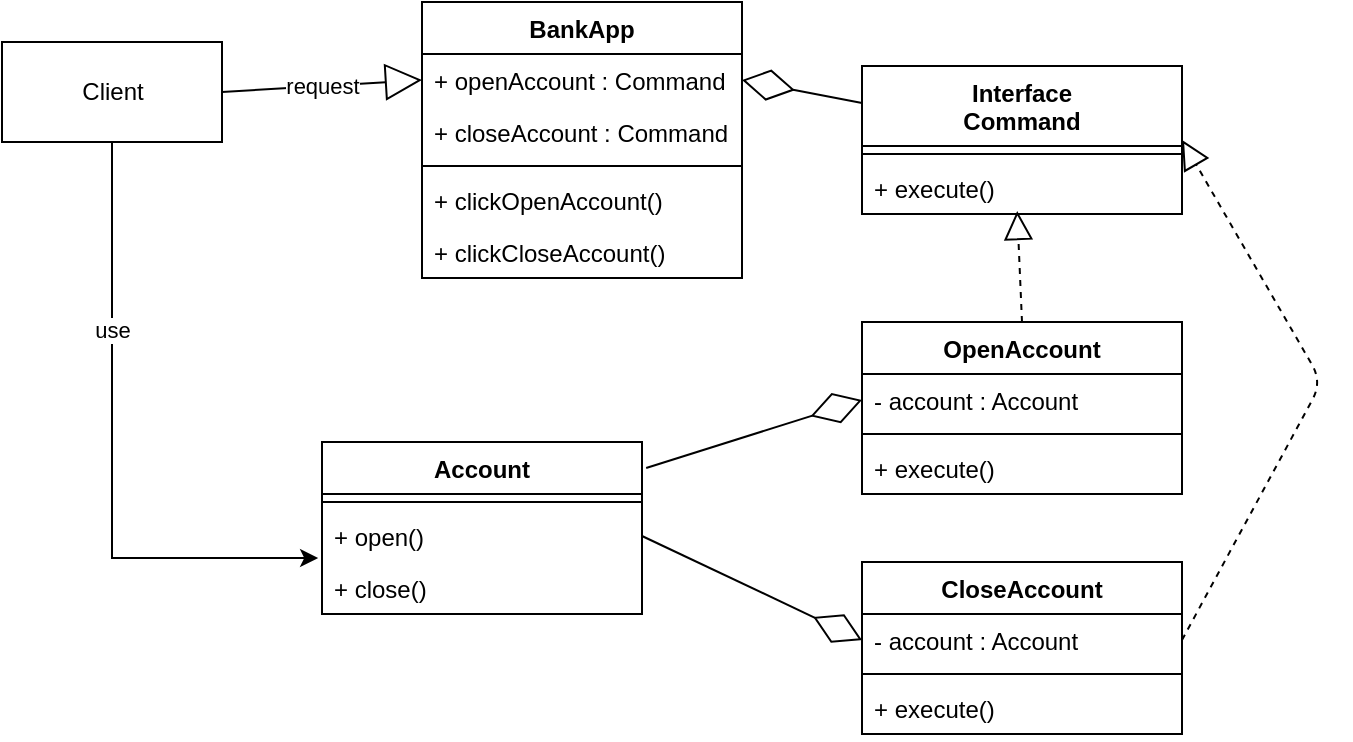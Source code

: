 <mxfile version="14.7.6" type="github" pages="5">
  <diagram id="HpEgFsTMyqhnVfXdDzb0" name="Page-1">
    <mxGraphModel dx="811" dy="519" grid="1" gridSize="10" guides="1" tooltips="1" connect="1" arrows="1" fold="1" page="1" pageScale="1" pageWidth="850" pageHeight="1100" math="0" shadow="0">
      <root>
        <mxCell id="0" />
        <mxCell id="1" parent="0" />
        <mxCell id="PViWA8mnWb8hBA_Y8T6U-7" style="edgeStyle=orthogonalEdgeStyle;rounded=0;orthogonalLoop=1;jettySize=auto;html=1;entryX=-0.012;entryY=-0.077;entryDx=0;entryDy=0;entryPerimeter=0;" edge="1" parent="1" source="6gmuXM2DZofe2Tq3Mkxu-1" target="6gmuXM2DZofe2Tq3Mkxu-45">
          <mxGeometry relative="1" as="geometry" />
        </mxCell>
        <mxCell id="PViWA8mnWb8hBA_Y8T6U-8" value="&lt;div&gt;use&lt;/div&gt;" style="edgeLabel;html=1;align=center;verticalAlign=middle;resizable=0;points=[];" vertex="1" connectable="0" parent="PViWA8mnWb8hBA_Y8T6U-7">
          <mxGeometry x="-0.396" relative="1" as="geometry">
            <mxPoint as="offset" />
          </mxGeometry>
        </mxCell>
        <mxCell id="6gmuXM2DZofe2Tq3Mkxu-1" value="&lt;div&gt;Client&lt;/div&gt;" style="html=1;" parent="1" vertex="1">
          <mxGeometry x="110" y="100" width="110" height="50" as="geometry" />
        </mxCell>
        <mxCell id="6gmuXM2DZofe2Tq3Mkxu-2" value="BankApp" style="swimlane;fontStyle=1;align=center;verticalAlign=top;childLayout=stackLayout;horizontal=1;startSize=26;horizontalStack=0;resizeParent=1;resizeParentMax=0;resizeLast=0;collapsible=1;marginBottom=0;" parent="1" vertex="1">
          <mxGeometry x="320" y="80" width="160" height="138" as="geometry" />
        </mxCell>
        <mxCell id="6gmuXM2DZofe2Tq3Mkxu-3" value="+ openAccount : Command" style="text;strokeColor=none;fillColor=none;align=left;verticalAlign=top;spacingLeft=4;spacingRight=4;overflow=hidden;rotatable=0;points=[[0,0.5],[1,0.5]];portConstraint=eastwest;" parent="6gmuXM2DZofe2Tq3Mkxu-2" vertex="1">
          <mxGeometry y="26" width="160" height="26" as="geometry" />
        </mxCell>
        <mxCell id="6gmuXM2DZofe2Tq3Mkxu-6" value="+ closeAccount : Command" style="text;strokeColor=none;fillColor=none;align=left;verticalAlign=top;spacingLeft=4;spacingRight=4;overflow=hidden;rotatable=0;points=[[0,0.5],[1,0.5]];portConstraint=eastwest;" parent="6gmuXM2DZofe2Tq3Mkxu-2" vertex="1">
          <mxGeometry y="52" width="160" height="26" as="geometry" />
        </mxCell>
        <mxCell id="6gmuXM2DZofe2Tq3Mkxu-4" value="" style="line;strokeWidth=1;fillColor=none;align=left;verticalAlign=middle;spacingTop=-1;spacingLeft=3;spacingRight=3;rotatable=0;labelPosition=right;points=[];portConstraint=eastwest;" parent="6gmuXM2DZofe2Tq3Mkxu-2" vertex="1">
          <mxGeometry y="78" width="160" height="8" as="geometry" />
        </mxCell>
        <mxCell id="6gmuXM2DZofe2Tq3Mkxu-5" value="+ clickOpenAccount()" style="text;strokeColor=none;fillColor=none;align=left;verticalAlign=top;spacingLeft=4;spacingRight=4;overflow=hidden;rotatable=0;points=[[0,0.5],[1,0.5]];portConstraint=eastwest;" parent="6gmuXM2DZofe2Tq3Mkxu-2" vertex="1">
          <mxGeometry y="86" width="160" height="26" as="geometry" />
        </mxCell>
        <mxCell id="6gmuXM2DZofe2Tq3Mkxu-7" value="+ clickCloseAccount()" style="text;strokeColor=none;fillColor=none;align=left;verticalAlign=top;spacingLeft=4;spacingRight=4;overflow=hidden;rotatable=0;points=[[0,0.5],[1,0.5]];portConstraint=eastwest;" parent="6gmuXM2DZofe2Tq3Mkxu-2" vertex="1">
          <mxGeometry y="112" width="160" height="26" as="geometry" />
        </mxCell>
        <mxCell id="6gmuXM2DZofe2Tq3Mkxu-15" value="Interface&#xa;Command&#xa;" style="swimlane;fontStyle=1;align=center;verticalAlign=top;childLayout=stackLayout;horizontal=1;startSize=40;horizontalStack=0;resizeParent=1;resizeParentMax=0;resizeLast=0;collapsible=1;marginBottom=0;" parent="1" vertex="1">
          <mxGeometry x="540" y="112" width="160" height="74" as="geometry" />
        </mxCell>
        <mxCell id="6gmuXM2DZofe2Tq3Mkxu-18" value="" style="line;strokeWidth=1;fillColor=none;align=left;verticalAlign=middle;spacingTop=-1;spacingLeft=3;spacingRight=3;rotatable=0;labelPosition=right;points=[];portConstraint=eastwest;" parent="6gmuXM2DZofe2Tq3Mkxu-15" vertex="1">
          <mxGeometry y="40" width="160" height="8" as="geometry" />
        </mxCell>
        <mxCell id="6gmuXM2DZofe2Tq3Mkxu-19" value="+ execute()" style="text;strokeColor=none;fillColor=none;align=left;verticalAlign=top;spacingLeft=4;spacingRight=4;overflow=hidden;rotatable=0;points=[[0,0.5],[1,0.5]];portConstraint=eastwest;" parent="6gmuXM2DZofe2Tq3Mkxu-15" vertex="1">
          <mxGeometry y="48" width="160" height="26" as="geometry" />
        </mxCell>
        <mxCell id="6gmuXM2DZofe2Tq3Mkxu-21" value="OpenAccount" style="swimlane;fontStyle=1;align=center;verticalAlign=top;childLayout=stackLayout;horizontal=1;startSize=26;horizontalStack=0;resizeParent=1;resizeParentMax=0;resizeLast=0;collapsible=1;marginBottom=0;" parent="1" vertex="1">
          <mxGeometry x="540" y="240" width="160" height="86" as="geometry" />
        </mxCell>
        <mxCell id="6gmuXM2DZofe2Tq3Mkxu-22" value="- account : Account" style="text;strokeColor=none;fillColor=none;align=left;verticalAlign=top;spacingLeft=4;spacingRight=4;overflow=hidden;rotatable=0;points=[[0,0.5],[1,0.5]];portConstraint=eastwest;" parent="6gmuXM2DZofe2Tq3Mkxu-21" vertex="1">
          <mxGeometry y="26" width="160" height="26" as="geometry" />
        </mxCell>
        <mxCell id="6gmuXM2DZofe2Tq3Mkxu-24" value="" style="line;strokeWidth=1;fillColor=none;align=left;verticalAlign=middle;spacingTop=-1;spacingLeft=3;spacingRight=3;rotatable=0;labelPosition=right;points=[];portConstraint=eastwest;" parent="6gmuXM2DZofe2Tq3Mkxu-21" vertex="1">
          <mxGeometry y="52" width="160" height="8" as="geometry" />
        </mxCell>
        <mxCell id="6gmuXM2DZofe2Tq3Mkxu-26" value="+ execute()" style="text;strokeColor=none;fillColor=none;align=left;verticalAlign=top;spacingLeft=4;spacingRight=4;overflow=hidden;rotatable=0;points=[[0,0.5],[1,0.5]];portConstraint=eastwest;" parent="6gmuXM2DZofe2Tq3Mkxu-21" vertex="1">
          <mxGeometry y="60" width="160" height="26" as="geometry" />
        </mxCell>
        <mxCell id="6gmuXM2DZofe2Tq3Mkxu-33" value="CloseAccount" style="swimlane;fontStyle=1;align=center;verticalAlign=top;childLayout=stackLayout;horizontal=1;startSize=26;horizontalStack=0;resizeParent=1;resizeParentMax=0;resizeLast=0;collapsible=1;marginBottom=0;" parent="1" vertex="1">
          <mxGeometry x="540" y="360" width="160" height="86" as="geometry" />
        </mxCell>
        <mxCell id="6gmuXM2DZofe2Tq3Mkxu-34" value="- account : Account" style="text;strokeColor=none;fillColor=none;align=left;verticalAlign=top;spacingLeft=4;spacingRight=4;overflow=hidden;rotatable=0;points=[[0,0.5],[1,0.5]];portConstraint=eastwest;" parent="6gmuXM2DZofe2Tq3Mkxu-33" vertex="1">
          <mxGeometry y="26" width="160" height="26" as="geometry" />
        </mxCell>
        <mxCell id="6gmuXM2DZofe2Tq3Mkxu-35" value="" style="line;strokeWidth=1;fillColor=none;align=left;verticalAlign=middle;spacingTop=-1;spacingLeft=3;spacingRight=3;rotatable=0;labelPosition=right;points=[];portConstraint=eastwest;" parent="6gmuXM2DZofe2Tq3Mkxu-33" vertex="1">
          <mxGeometry y="52" width="160" height="8" as="geometry" />
        </mxCell>
        <mxCell id="6gmuXM2DZofe2Tq3Mkxu-36" value="+ execute()" style="text;strokeColor=none;fillColor=none;align=left;verticalAlign=top;spacingLeft=4;spacingRight=4;overflow=hidden;rotatable=0;points=[[0,0.5],[1,0.5]];portConstraint=eastwest;" parent="6gmuXM2DZofe2Tq3Mkxu-33" vertex="1">
          <mxGeometry y="60" width="160" height="26" as="geometry" />
        </mxCell>
        <mxCell id="6gmuXM2DZofe2Tq3Mkxu-41" value="Account" style="swimlane;fontStyle=1;align=center;verticalAlign=top;childLayout=stackLayout;horizontal=1;startSize=26;horizontalStack=0;resizeParent=1;resizeParentMax=0;resizeLast=0;collapsible=1;marginBottom=0;" parent="1" vertex="1">
          <mxGeometry x="270" y="300" width="160" height="86" as="geometry" />
        </mxCell>
        <mxCell id="6gmuXM2DZofe2Tq3Mkxu-43" value="" style="line;strokeWidth=1;fillColor=none;align=left;verticalAlign=middle;spacingTop=-1;spacingLeft=3;spacingRight=3;rotatable=0;labelPosition=right;points=[];portConstraint=eastwest;" parent="6gmuXM2DZofe2Tq3Mkxu-41" vertex="1">
          <mxGeometry y="26" width="160" height="8" as="geometry" />
        </mxCell>
        <mxCell id="6gmuXM2DZofe2Tq3Mkxu-44" value="+ open()" style="text;strokeColor=none;fillColor=none;align=left;verticalAlign=top;spacingLeft=4;spacingRight=4;overflow=hidden;rotatable=0;points=[[0,0.5],[1,0.5]];portConstraint=eastwest;" parent="6gmuXM2DZofe2Tq3Mkxu-41" vertex="1">
          <mxGeometry y="34" width="160" height="26" as="geometry" />
        </mxCell>
        <mxCell id="6gmuXM2DZofe2Tq3Mkxu-45" value="+ close()" style="text;strokeColor=none;fillColor=none;align=left;verticalAlign=top;spacingLeft=4;spacingRight=4;overflow=hidden;rotatable=0;points=[[0,0.5],[1,0.5]];portConstraint=eastwest;" parent="6gmuXM2DZofe2Tq3Mkxu-41" vertex="1">
          <mxGeometry y="60" width="160" height="26" as="geometry" />
        </mxCell>
        <mxCell id="6gmuXM2DZofe2Tq3Mkxu-47" value="request" style="endArrow=block;endSize=16;endFill=0;html=1;exitX=1;exitY=0.5;exitDx=0;exitDy=0;entryX=0;entryY=0.5;entryDx=0;entryDy=0;" parent="1" source="6gmuXM2DZofe2Tq3Mkxu-1" target="6gmuXM2DZofe2Tq3Mkxu-3" edge="1">
          <mxGeometry width="160" relative="1" as="geometry">
            <mxPoint x="120" y="280" as="sourcePoint" />
            <mxPoint x="280" y="280" as="targetPoint" />
          </mxGeometry>
        </mxCell>
        <mxCell id="NdUVByaVjq_F1dm_tyJe-9" value="" style="endArrow=block;dashed=1;endFill=0;endSize=12;html=1;exitX=1;exitY=0.5;exitDx=0;exitDy=0;entryX=1;entryY=0.5;entryDx=0;entryDy=0;" parent="1" source="6gmuXM2DZofe2Tq3Mkxu-34" target="6gmuXM2DZofe2Tq3Mkxu-15" edge="1">
          <mxGeometry width="160" relative="1" as="geometry">
            <mxPoint x="740" y="400" as="sourcePoint" />
            <mxPoint x="900" y="400" as="targetPoint" />
            <Array as="points">
              <mxPoint x="770" y="270" />
            </Array>
          </mxGeometry>
        </mxCell>
        <mxCell id="NdUVByaVjq_F1dm_tyJe-10" value="" style="endArrow=block;dashed=1;endFill=0;endSize=12;html=1;exitX=0.5;exitY=0;exitDx=0;exitDy=0;entryX=0.485;entryY=0.942;entryDx=0;entryDy=0;entryPerimeter=0;" parent="1" source="6gmuXM2DZofe2Tq3Mkxu-21" target="6gmuXM2DZofe2Tq3Mkxu-19" edge="1">
          <mxGeometry width="160" relative="1" as="geometry">
            <mxPoint x="710" y="409" as="sourcePoint" />
            <mxPoint x="710" y="159" as="targetPoint" />
            <Array as="points" />
          </mxGeometry>
        </mxCell>
        <mxCell id="PViWA8mnWb8hBA_Y8T6U-4" value="" style="endArrow=diamondThin;endFill=0;endSize=24;html=1;entryX=1;entryY=0.5;entryDx=0;entryDy=0;exitX=0;exitY=0.25;exitDx=0;exitDy=0;" edge="1" parent="1" source="6gmuXM2DZofe2Tq3Mkxu-15" target="6gmuXM2DZofe2Tq3Mkxu-3">
          <mxGeometry width="160" relative="1" as="geometry">
            <mxPoint x="310" y="420" as="sourcePoint" />
            <mxPoint x="470" y="420" as="targetPoint" />
          </mxGeometry>
        </mxCell>
        <mxCell id="PViWA8mnWb8hBA_Y8T6U-5" value="" style="endArrow=diamondThin;endFill=0;endSize=24;html=1;exitX=1.013;exitY=0.151;exitDx=0;exitDy=0;entryX=0;entryY=0.5;entryDx=0;entryDy=0;exitPerimeter=0;" edge="1" parent="1" source="6gmuXM2DZofe2Tq3Mkxu-41" target="6gmuXM2DZofe2Tq3Mkxu-22">
          <mxGeometry width="160" relative="1" as="geometry">
            <mxPoint x="550" y="140.5" as="sourcePoint" />
            <mxPoint x="500" y="300" as="targetPoint" />
          </mxGeometry>
        </mxCell>
        <mxCell id="PViWA8mnWb8hBA_Y8T6U-6" value="" style="endArrow=diamondThin;endFill=0;endSize=24;html=1;exitX=1;exitY=0.5;exitDx=0;exitDy=0;entryX=0;entryY=0.5;entryDx=0;entryDy=0;" edge="1" parent="1" source="6gmuXM2DZofe2Tq3Mkxu-44" target="6gmuXM2DZofe2Tq3Mkxu-34">
          <mxGeometry width="160" relative="1" as="geometry">
            <mxPoint x="442.08" y="322.986" as="sourcePoint" />
            <mxPoint x="550" y="289" as="targetPoint" />
          </mxGeometry>
        </mxCell>
      </root>
    </mxGraphModel>
  </diagram>
  <diagram id="NbmiAuKoUXMs93LuvM6E" name="Page-2">
    <mxGraphModel dx="811" dy="519" grid="1" gridSize="10" guides="1" tooltips="1" connect="1" arrows="1" fold="1" page="1" pageScale="1" pageWidth="850" pageHeight="1100" math="0" shadow="0">
      <root>
        <mxCell id="9bOEv4GUgOX3L0dIz2D1-0" />
        <mxCell id="9bOEv4GUgOX3L0dIz2D1-1" parent="9bOEv4GUgOX3L0dIz2D1-0" />
        <mxCell id="C0SN9-rB345d4bCh59Yj-30" style="edgeStyle=orthogonalEdgeStyle;rounded=0;orthogonalLoop=1;jettySize=auto;html=1;entryX=0;entryY=0.5;entryDx=0;entryDy=0;" edge="1" parent="9bOEv4GUgOX3L0dIz2D1-1" source="C0SN9-rB345d4bCh59Yj-2" target="C0SN9-rB345d4bCh59Yj-22">
          <mxGeometry relative="1" as="geometry" />
        </mxCell>
        <mxCell id="C0SN9-rB345d4bCh59Yj-2" value="&lt;div&gt;Client&lt;/div&gt;" style="html=1;" vertex="1" parent="9bOEv4GUgOX3L0dIz2D1-1">
          <mxGeometry x="100" y="72" width="110" height="50" as="geometry" />
        </mxCell>
        <mxCell id="C0SN9-rB345d4bCh59Yj-3" value="Invoker" style="swimlane;fontStyle=1;align=center;verticalAlign=top;childLayout=stackLayout;horizontal=1;startSize=26;horizontalStack=0;resizeParent=1;resizeParentMax=0;resizeLast=0;collapsible=1;marginBottom=0;" vertex="1" parent="9bOEv4GUgOX3L0dIz2D1-1">
          <mxGeometry x="320" y="100" width="160" height="34" as="geometry" />
        </mxCell>
        <mxCell id="C0SN9-rB345d4bCh59Yj-6" value="" style="line;strokeWidth=1;fillColor=none;align=left;verticalAlign=middle;spacingTop=-1;spacingLeft=3;spacingRight=3;rotatable=0;labelPosition=right;points=[];portConstraint=eastwest;" vertex="1" parent="C0SN9-rB345d4bCh59Yj-3">
          <mxGeometry y="26" width="160" height="8" as="geometry" />
        </mxCell>
        <mxCell id="C0SN9-rB345d4bCh59Yj-9" value="Interface&#xa;Command&#xa;" style="swimlane;fontStyle=1;align=center;verticalAlign=top;childLayout=stackLayout;horizontal=1;startSize=40;horizontalStack=0;resizeParent=1;resizeParentMax=0;resizeLast=0;collapsible=1;marginBottom=0;" vertex="1" parent="9bOEv4GUgOX3L0dIz2D1-1">
          <mxGeometry x="540" y="112" width="160" height="74" as="geometry" />
        </mxCell>
        <mxCell id="C0SN9-rB345d4bCh59Yj-10" value="" style="line;strokeWidth=1;fillColor=none;align=left;verticalAlign=middle;spacingTop=-1;spacingLeft=3;spacingRight=3;rotatable=0;labelPosition=right;points=[];portConstraint=eastwest;" vertex="1" parent="C0SN9-rB345d4bCh59Yj-9">
          <mxGeometry y="40" width="160" height="8" as="geometry" />
        </mxCell>
        <mxCell id="C0SN9-rB345d4bCh59Yj-11" value="+ execute()" style="text;strokeColor=none;fillColor=none;align=left;verticalAlign=top;spacingLeft=4;spacingRight=4;overflow=hidden;rotatable=0;points=[[0,0.5],[1,0.5]];portConstraint=eastwest;" vertex="1" parent="C0SN9-rB345d4bCh59Yj-9">
          <mxGeometry y="48" width="160" height="26" as="geometry" />
        </mxCell>
        <mxCell id="C0SN9-rB345d4bCh59Yj-12" value="ConcreteCommand" style="swimlane;fontStyle=1;align=center;verticalAlign=top;childLayout=stackLayout;horizontal=1;startSize=26;horizontalStack=0;resizeParent=1;resizeParentMax=0;resizeLast=0;collapsible=1;marginBottom=0;" vertex="1" parent="9bOEv4GUgOX3L0dIz2D1-1">
          <mxGeometry x="540" y="240" width="160" height="86" as="geometry" />
        </mxCell>
        <mxCell id="C0SN9-rB345d4bCh59Yj-13" value="- account : Account" style="text;strokeColor=none;fillColor=none;align=left;verticalAlign=top;spacingLeft=4;spacingRight=4;overflow=hidden;rotatable=0;points=[[0,0.5],[1,0.5]];portConstraint=eastwest;" vertex="1" parent="C0SN9-rB345d4bCh59Yj-12">
          <mxGeometry y="26" width="160" height="26" as="geometry" />
        </mxCell>
        <mxCell id="C0SN9-rB345d4bCh59Yj-14" value="" style="line;strokeWidth=1;fillColor=none;align=left;verticalAlign=middle;spacingTop=-1;spacingLeft=3;spacingRight=3;rotatable=0;labelPosition=right;points=[];portConstraint=eastwest;" vertex="1" parent="C0SN9-rB345d4bCh59Yj-12">
          <mxGeometry y="52" width="160" height="8" as="geometry" />
        </mxCell>
        <mxCell id="C0SN9-rB345d4bCh59Yj-15" value="+ execute()" style="text;strokeColor=none;fillColor=none;align=left;verticalAlign=top;spacingLeft=4;spacingRight=4;overflow=hidden;rotatable=0;points=[[0,0.5],[1,0.5]];portConstraint=eastwest;" vertex="1" parent="C0SN9-rB345d4bCh59Yj-12">
          <mxGeometry y="60" width="160" height="26" as="geometry" />
        </mxCell>
        <mxCell id="C0SN9-rB345d4bCh59Yj-20" value="Reciever" style="swimlane;fontStyle=1;align=center;verticalAlign=top;childLayout=stackLayout;horizontal=1;startSize=26;horizontalStack=0;resizeParent=1;resizeParentMax=0;resizeLast=0;collapsible=1;marginBottom=0;" vertex="1" parent="9bOEv4GUgOX3L0dIz2D1-1">
          <mxGeometry x="265" y="240" width="160" height="60" as="geometry" />
        </mxCell>
        <mxCell id="C0SN9-rB345d4bCh59Yj-21" value="" style="line;strokeWidth=1;fillColor=none;align=left;verticalAlign=middle;spacingTop=-1;spacingLeft=3;spacingRight=3;rotatable=0;labelPosition=right;points=[];portConstraint=eastwest;" vertex="1" parent="C0SN9-rB345d4bCh59Yj-20">
          <mxGeometry y="26" width="160" height="8" as="geometry" />
        </mxCell>
        <mxCell id="C0SN9-rB345d4bCh59Yj-22" value="+ action()" style="text;strokeColor=none;fillColor=none;align=left;verticalAlign=top;spacingLeft=4;spacingRight=4;overflow=hidden;rotatable=0;points=[[0,0.5],[1,0.5]];portConstraint=eastwest;" vertex="1" parent="C0SN9-rB345d4bCh59Yj-20">
          <mxGeometry y="34" width="160" height="26" as="geometry" />
        </mxCell>
        <mxCell id="C0SN9-rB345d4bCh59Yj-24" value="request" style="endArrow=block;endSize=16;endFill=0;html=1;exitX=1;exitY=0.5;exitDx=0;exitDy=0;entryX=0;entryY=0.5;entryDx=0;entryDy=0;" edge="1" parent="9bOEv4GUgOX3L0dIz2D1-1" source="C0SN9-rB345d4bCh59Yj-2">
          <mxGeometry width="160" relative="1" as="geometry">
            <mxPoint x="120" y="280" as="sourcePoint" />
            <mxPoint x="320" y="119" as="targetPoint" />
          </mxGeometry>
        </mxCell>
        <mxCell id="C0SN9-rB345d4bCh59Yj-26" value="" style="endArrow=block;dashed=1;endFill=0;endSize=12;html=1;exitX=0.5;exitY=0;exitDx=0;exitDy=0;entryX=0.485;entryY=0.942;entryDx=0;entryDy=0;entryPerimeter=0;" edge="1" parent="9bOEv4GUgOX3L0dIz2D1-1" source="C0SN9-rB345d4bCh59Yj-12" target="C0SN9-rB345d4bCh59Yj-11">
          <mxGeometry width="160" relative="1" as="geometry">
            <mxPoint x="710" y="409" as="sourcePoint" />
            <mxPoint x="710" y="159" as="targetPoint" />
            <Array as="points" />
          </mxGeometry>
        </mxCell>
        <mxCell id="C0SN9-rB345d4bCh59Yj-27" value="" style="endArrow=diamondThin;endFill=0;endSize=24;html=1;entryX=1;entryY=0.5;entryDx=0;entryDy=0;exitX=0;exitY=0.25;exitDx=0;exitDy=0;" edge="1" parent="9bOEv4GUgOX3L0dIz2D1-1" source="C0SN9-rB345d4bCh59Yj-9">
          <mxGeometry width="160" relative="1" as="geometry">
            <mxPoint x="310" y="420" as="sourcePoint" />
            <mxPoint x="480" y="119" as="targetPoint" />
          </mxGeometry>
        </mxCell>
        <mxCell id="C0SN9-rB345d4bCh59Yj-28" value="" style="endArrow=diamondThin;endFill=0;endSize=24;html=1;exitX=1.013;exitY=0.151;exitDx=0;exitDy=0;entryX=0;entryY=0.5;entryDx=0;entryDy=0;exitPerimeter=0;" edge="1" parent="9bOEv4GUgOX3L0dIz2D1-1" source="C0SN9-rB345d4bCh59Yj-20" target="C0SN9-rB345d4bCh59Yj-13">
          <mxGeometry width="160" relative="1" as="geometry">
            <mxPoint x="550" y="140.5" as="sourcePoint" />
            <mxPoint x="500" y="300" as="targetPoint" />
          </mxGeometry>
        </mxCell>
      </root>
    </mxGraphModel>
  </diagram>
  <diagram id="z_IuXuudXsWZ-H2fjLBV" name="Page-3">
    <mxGraphModel dx="954" dy="611" grid="1" gridSize="10" guides="1" tooltips="1" connect="1" arrows="1" fold="1" page="1" pageScale="1" pageWidth="850" pageHeight="1100" math="0" shadow="0">
      <root>
        <mxCell id="ZwnsPuXaBcAFh8bBfmlN-0" />
        <mxCell id="ZwnsPuXaBcAFh8bBfmlN-1" parent="ZwnsPuXaBcAFh8bBfmlN-0" />
        <mxCell id="ZwnsPuXaBcAFh8bBfmlN-2" value="" style="verticalLabelPosition=bottom;verticalAlign=top;html=1;shape=mxgraph.basic.rect;fillColor2=none;strokeWidth=1;size=20;indent=5;" vertex="1" parent="ZwnsPuXaBcAFh8bBfmlN-1">
          <mxGeometry x="60" y="90" width="290" height="250" as="geometry" />
        </mxCell>
        <mxCell id="ZwnsPuXaBcAFh8bBfmlN-3" value="GUI" style="text;html=1;strokeColor=none;fillColor=none;align=center;verticalAlign=middle;whiteSpace=wrap;rounded=0;" vertex="1" parent="ZwnsPuXaBcAFh8bBfmlN-1">
          <mxGeometry x="180" y="110" width="40" height="20" as="geometry" />
        </mxCell>
        <mxCell id="ZwnsPuXaBcAFh8bBfmlN-5" value="" style="strokeWidth=2;html=1;shape=mxgraph.flowchart.database;whiteSpace=wrap;" vertex="1" parent="ZwnsPuXaBcAFh8bBfmlN-1">
          <mxGeometry x="610" y="140" width="140" height="180" as="geometry" />
        </mxCell>
        <mxCell id="ZwnsPuXaBcAFh8bBfmlN-6" value="Logic" style="text;html=1;strokeColor=none;fillColor=none;align=center;verticalAlign=middle;whiteSpace=wrap;rounded=0;" vertex="1" parent="ZwnsPuXaBcAFh8bBfmlN-1">
          <mxGeometry x="650" y="90" width="40" height="20" as="geometry" />
        </mxCell>
        <mxCell id="ZwnsPuXaBcAFh8bBfmlN-13" style="edgeStyle=orthogonalEdgeStyle;rounded=0;orthogonalLoop=1;jettySize=auto;html=1;entryX=0;entryY=0.15;entryDx=0;entryDy=0;entryPerimeter=0;" edge="1" parent="ZwnsPuXaBcAFh8bBfmlN-1" source="ZwnsPuXaBcAFh8bBfmlN-8" target="ZwnsPuXaBcAFh8bBfmlN-5">
          <mxGeometry relative="1" as="geometry" />
        </mxCell>
        <mxCell id="ZwnsPuXaBcAFh8bBfmlN-8" value="Shortcut" style="html=1;" vertex="1" parent="ZwnsPuXaBcAFh8bBfmlN-1">
          <mxGeometry x="145" y="150" width="110" height="50" as="geometry" />
        </mxCell>
        <mxCell id="ZwnsPuXaBcAFh8bBfmlN-12" style="edgeStyle=orthogonalEdgeStyle;rounded=0;orthogonalLoop=1;jettySize=auto;html=1;" edge="1" parent="ZwnsPuXaBcAFh8bBfmlN-1" source="ZwnsPuXaBcAFh8bBfmlN-9" target="ZwnsPuXaBcAFh8bBfmlN-5">
          <mxGeometry relative="1" as="geometry" />
        </mxCell>
        <mxCell id="ZwnsPuXaBcAFh8bBfmlN-9" value="MenuItem" style="html=1;" vertex="1" parent="ZwnsPuXaBcAFh8bBfmlN-1">
          <mxGeometry x="145" y="205" width="110" height="50" as="geometry" />
        </mxCell>
        <mxCell id="ZwnsPuXaBcAFh8bBfmlN-11" style="edgeStyle=orthogonalEdgeStyle;rounded=0;orthogonalLoop=1;jettySize=auto;html=1;entryX=0;entryY=0.85;entryDx=0;entryDy=0;entryPerimeter=0;" edge="1" parent="ZwnsPuXaBcAFh8bBfmlN-1" source="ZwnsPuXaBcAFh8bBfmlN-10" target="ZwnsPuXaBcAFh8bBfmlN-5">
          <mxGeometry relative="1" as="geometry" />
        </mxCell>
        <mxCell id="ZwnsPuXaBcAFh8bBfmlN-10" value="Button" style="html=1;" vertex="1" parent="ZwnsPuXaBcAFh8bBfmlN-1">
          <mxGeometry x="145" y="260" width="110" height="50" as="geometry" />
        </mxCell>
      </root>
    </mxGraphModel>
  </diagram>
  <diagram id="UpJ5h_oCiGnPRuDaTwsp" name="Page-4">
    <mxGraphModel dx="811" dy="519" grid="1" gridSize="10" guides="1" tooltips="1" connect="1" arrows="1" fold="1" page="1" pageScale="1" pageWidth="850" pageHeight="1100" math="0" shadow="0">
      <root>
        <mxCell id="kMe4ueQysIJasnNNAoyh-0" />
        <mxCell id="kMe4ueQysIJasnNNAoyh-1" parent="kMe4ueQysIJasnNNAoyh-0" />
        <mxCell id="hO0EZgwlIDpCW4_qR59W-0" value="" style="verticalLabelPosition=bottom;verticalAlign=top;html=1;shape=mxgraph.basic.rect;fillColor2=none;strokeWidth=1;size=20;indent=5;" vertex="1" parent="kMe4ueQysIJasnNNAoyh-1">
          <mxGeometry x="60" y="90" width="290" height="250" as="geometry" />
        </mxCell>
        <mxCell id="hO0EZgwlIDpCW4_qR59W-1" value="GUI" style="text;html=1;strokeColor=none;fillColor=none;align=center;verticalAlign=middle;whiteSpace=wrap;rounded=0;" vertex="1" parent="kMe4ueQysIJasnNNAoyh-1">
          <mxGeometry x="180" y="110" width="40" height="20" as="geometry" />
        </mxCell>
        <mxCell id="hO0EZgwlIDpCW4_qR59W-2" value="" style="strokeWidth=2;html=1;shape=mxgraph.flowchart.database;whiteSpace=wrap;" vertex="1" parent="kMe4ueQysIJasnNNAoyh-1">
          <mxGeometry x="610" y="140" width="140" height="180" as="geometry" />
        </mxCell>
        <mxCell id="hO0EZgwlIDpCW4_qR59W-3" value="Logic" style="text;html=1;strokeColor=none;fillColor=none;align=center;verticalAlign=middle;whiteSpace=wrap;rounded=0;" vertex="1" parent="kMe4ueQysIJasnNNAoyh-1">
          <mxGeometry x="650" y="90" width="40" height="20" as="geometry" />
        </mxCell>
        <mxCell id="hO0EZgwlIDpCW4_qR59W-11" style="edgeStyle=orthogonalEdgeStyle;rounded=0;orthogonalLoop=1;jettySize=auto;html=1;entryX=0.5;entryY=0;entryDx=0;entryDy=0;" edge="1" parent="kMe4ueQysIJasnNNAoyh-1" source="hO0EZgwlIDpCW4_qR59W-5" target="hO0EZgwlIDpCW4_qR59W-10">
          <mxGeometry relative="1" as="geometry" />
        </mxCell>
        <mxCell id="hO0EZgwlIDpCW4_qR59W-5" value="Shortcut" style="html=1;" vertex="1" parent="kMe4ueQysIJasnNNAoyh-1">
          <mxGeometry x="145" y="150" width="110" height="50" as="geometry" />
        </mxCell>
        <mxCell id="hO0EZgwlIDpCW4_qR59W-12" style="edgeStyle=orthogonalEdgeStyle;rounded=0;orthogonalLoop=1;jettySize=auto;html=1;" edge="1" parent="kMe4ueQysIJasnNNAoyh-1" source="hO0EZgwlIDpCW4_qR59W-7" target="hO0EZgwlIDpCW4_qR59W-10">
          <mxGeometry relative="1" as="geometry" />
        </mxCell>
        <mxCell id="hO0EZgwlIDpCW4_qR59W-7" value="MenuItem" style="html=1;" vertex="1" parent="kMe4ueQysIJasnNNAoyh-1">
          <mxGeometry x="145" y="205" width="110" height="50" as="geometry" />
        </mxCell>
        <mxCell id="hO0EZgwlIDpCW4_qR59W-13" style="edgeStyle=orthogonalEdgeStyle;rounded=0;orthogonalLoop=1;jettySize=auto;html=1;" edge="1" parent="kMe4ueQysIJasnNNAoyh-1" source="hO0EZgwlIDpCW4_qR59W-9" target="hO0EZgwlIDpCW4_qR59W-10">
          <mxGeometry relative="1" as="geometry" />
        </mxCell>
        <mxCell id="hO0EZgwlIDpCW4_qR59W-9" value="Button" style="html=1;" vertex="1" parent="kMe4ueQysIJasnNNAoyh-1">
          <mxGeometry x="145" y="260" width="110" height="50" as="geometry" />
        </mxCell>
        <mxCell id="hO0EZgwlIDpCW4_qR59W-14" style="edgeStyle=orthogonalEdgeStyle;rounded=0;orthogonalLoop=1;jettySize=auto;html=1;" edge="1" parent="kMe4ueQysIJasnNNAoyh-1" source="hO0EZgwlIDpCW4_qR59W-10" target="hO0EZgwlIDpCW4_qR59W-2">
          <mxGeometry relative="1" as="geometry" />
        </mxCell>
        <mxCell id="hO0EZgwlIDpCW4_qR59W-10" value="Save&lt;br&gt;Command" style="html=1;" vertex="1" parent="kMe4ueQysIJasnNNAoyh-1">
          <mxGeometry x="390" y="190" width="110" height="50" as="geometry" />
        </mxCell>
        <mxCell id="hO0EZgwlIDpCW4_qR59W-16" value="" style="endArrow=classic;html=1;exitX=1;exitY=1;exitDx=0;exitDy=0;entryX=0;entryY=0.85;entryDx=0;entryDy=0;entryPerimeter=0;" edge="1" parent="kMe4ueQysIJasnNNAoyh-1" source="hO0EZgwlIDpCW4_qR59W-10" target="hO0EZgwlIDpCW4_qR59W-2">
          <mxGeometry width="50" height="50" relative="1" as="geometry">
            <mxPoint x="510" y="340" as="sourcePoint" />
            <mxPoint x="560" y="290" as="targetPoint" />
          </mxGeometry>
        </mxCell>
        <mxCell id="hO0EZgwlIDpCW4_qR59W-17" value="" style="endArrow=classic;html=1;exitX=1;exitY=0;exitDx=0;exitDy=0;entryX=0;entryY=0.15;entryDx=0;entryDy=0;entryPerimeter=0;" edge="1" parent="kMe4ueQysIJasnNNAoyh-1" source="hO0EZgwlIDpCW4_qR59W-10" target="hO0EZgwlIDpCW4_qR59W-2">
          <mxGeometry width="50" height="50" relative="1" as="geometry">
            <mxPoint x="500" y="152" as="sourcePoint" />
            <mxPoint x="610" y="205" as="targetPoint" />
          </mxGeometry>
        </mxCell>
      </root>
    </mxGraphModel>
  </diagram>
  <diagram id="vSQjGFzM9mcNi6aK_rvg" name="Page-5">
    <mxGraphModel dx="811" dy="519" grid="1" gridSize="10" guides="1" tooltips="1" connect="1" arrows="1" fold="1" page="1" pageScale="1" pageWidth="850" pageHeight="1100" math="0" shadow="0">
      <root>
        <mxCell id="c2OtzWuSk_ltF1X5ROY5-0" />
        <mxCell id="c2OtzWuSk_ltF1X5ROY5-1" parent="c2OtzWuSk_ltF1X5ROY5-0" />
        <mxCell id="c2OtzWuSk_ltF1X5ROY5-2" value="Button" style="html=1;" vertex="1" parent="c2OtzWuSk_ltF1X5ROY5-1">
          <mxGeometry x="350" y="100" width="110" height="50" as="geometry" />
        </mxCell>
        <mxCell id="c2OtzWuSk_ltF1X5ROY5-3" value="OKButton" style="html=1;" vertex="1" parent="c2OtzWuSk_ltF1X5ROY5-1">
          <mxGeometry x="180" y="230" width="110" height="50" as="geometry" />
        </mxCell>
        <mxCell id="c2OtzWuSk_ltF1X5ROY5-4" value="SaveButton" style="html=1;" vertex="1" parent="c2OtzWuSk_ltF1X5ROY5-1">
          <mxGeometry x="180" y="320" width="110" height="50" as="geometry" />
        </mxCell>
        <mxCell id="c2OtzWuSk_ltF1X5ROY5-5" value="CancelButton" style="html=1;" vertex="1" parent="c2OtzWuSk_ltF1X5ROY5-1">
          <mxGeometry x="360" y="230" width="110" height="50" as="geometry" />
        </mxCell>
        <mxCell id="c2OtzWuSk_ltF1X5ROY5-6" value="OpenButton" style="html=1;" vertex="1" parent="c2OtzWuSk_ltF1X5ROY5-1">
          <mxGeometry x="360" y="320" width="110" height="50" as="geometry" />
        </mxCell>
        <mxCell id="c2OtzWuSk_ltF1X5ROY5-7" value="ApplyButton" style="html=1;" vertex="1" parent="c2OtzWuSk_ltF1X5ROY5-1">
          <mxGeometry x="510" y="230" width="110" height="50" as="geometry" />
        </mxCell>
        <mxCell id="c2OtzWuSk_ltF1X5ROY5-8" value="PrintButton" style="html=1;" vertex="1" parent="c2OtzWuSk_ltF1X5ROY5-1">
          <mxGeometry x="510" y="320" width="110" height="50" as="geometry" />
        </mxCell>
        <mxCell id="c2OtzWuSk_ltF1X5ROY5-9" value="Extends" style="endArrow=block;endSize=16;endFill=0;html=1;entryX=0;entryY=0.5;entryDx=0;entryDy=0;exitX=0.5;exitY=0;exitDx=0;exitDy=0;" edge="1" parent="c2OtzWuSk_ltF1X5ROY5-1" source="c2OtzWuSk_ltF1X5ROY5-3" target="c2OtzWuSk_ltF1X5ROY5-2">
          <mxGeometry width="160" relative="1" as="geometry">
            <mxPoint x="100" y="180" as="sourcePoint" />
            <mxPoint x="260" y="180" as="targetPoint" />
          </mxGeometry>
        </mxCell>
        <mxCell id="c2OtzWuSk_ltF1X5ROY5-11" value="Extends" style="endArrow=block;endSize=16;endFill=0;html=1;entryX=0.5;entryY=1;entryDx=0;entryDy=0;exitX=0.5;exitY=0;exitDx=0;exitDy=0;" edge="1" parent="c2OtzWuSk_ltF1X5ROY5-1" source="c2OtzWuSk_ltF1X5ROY5-5" target="c2OtzWuSk_ltF1X5ROY5-2">
          <mxGeometry width="160" relative="1" as="geometry">
            <mxPoint x="245" y="240" as="sourcePoint" />
            <mxPoint x="360" y="135" as="targetPoint" />
          </mxGeometry>
        </mxCell>
        <mxCell id="c2OtzWuSk_ltF1X5ROY5-12" value="Extends" style="endArrow=block;endSize=16;endFill=0;html=1;entryX=1;entryY=0.5;entryDx=0;entryDy=0;exitX=0.75;exitY=0;exitDx=0;exitDy=0;" edge="1" parent="c2OtzWuSk_ltF1X5ROY5-1" source="c2OtzWuSk_ltF1X5ROY5-7" target="c2OtzWuSk_ltF1X5ROY5-2">
          <mxGeometry width="160" relative="1" as="geometry">
            <mxPoint x="530" y="210" as="sourcePoint" />
            <mxPoint x="520" y="130" as="targetPoint" />
          </mxGeometry>
        </mxCell>
        <mxCell id="c2OtzWuSk_ltF1X5ROY5-13" value="Extends" style="endArrow=block;endSize=16;endFill=0;html=1;entryX=0;entryY=0;entryDx=0;entryDy=0;exitX=0;exitY=0.5;exitDx=0;exitDy=0;" edge="1" parent="c2OtzWuSk_ltF1X5ROY5-1" source="c2OtzWuSk_ltF1X5ROY5-4" target="c2OtzWuSk_ltF1X5ROY5-2">
          <mxGeometry width="160" relative="1" as="geometry">
            <mxPoint x="192.5" y="335" as="sourcePoint" />
            <mxPoint x="60" y="230" as="targetPoint" />
            <Array as="points">
              <mxPoint x="130" y="110" />
            </Array>
          </mxGeometry>
        </mxCell>
        <mxCell id="c2OtzWuSk_ltF1X5ROY5-14" value="Extends" style="endArrow=block;endSize=16;endFill=0;html=1;entryX=1;entryY=0;entryDx=0;entryDy=0;exitX=1;exitY=0.5;exitDx=0;exitDy=0;" edge="1" parent="c2OtzWuSk_ltF1X5ROY5-1" source="c2OtzWuSk_ltF1X5ROY5-8" target="c2OtzWuSk_ltF1X5ROY5-2">
          <mxGeometry width="160" relative="1" as="geometry">
            <mxPoint x="650" y="345" as="sourcePoint" />
            <mxPoint x="820" y="100" as="targetPoint" />
            <Array as="points">
              <mxPoint x="660" y="125" />
            </Array>
          </mxGeometry>
        </mxCell>
        <mxCell id="c2OtzWuSk_ltF1X5ROY5-15" value="Extends" style="endArrow=block;endSize=16;endFill=0;html=1;entryX=0;entryY=1;entryDx=0;entryDy=0;exitX=0;exitY=0;exitDx=0;exitDy=0;" edge="1" parent="c2OtzWuSk_ltF1X5ROY5-1" source="c2OtzWuSk_ltF1X5ROY5-6" target="c2OtzWuSk_ltF1X5ROY5-2">
          <mxGeometry width="160" relative="1" as="geometry">
            <mxPoint x="420" y="435" as="sourcePoint" />
            <mxPoint x="260" y="190" as="targetPoint" />
            <Array as="points">
              <mxPoint x="330" y="250" />
            </Array>
          </mxGeometry>
        </mxCell>
      </root>
    </mxGraphModel>
  </diagram>
</mxfile>
